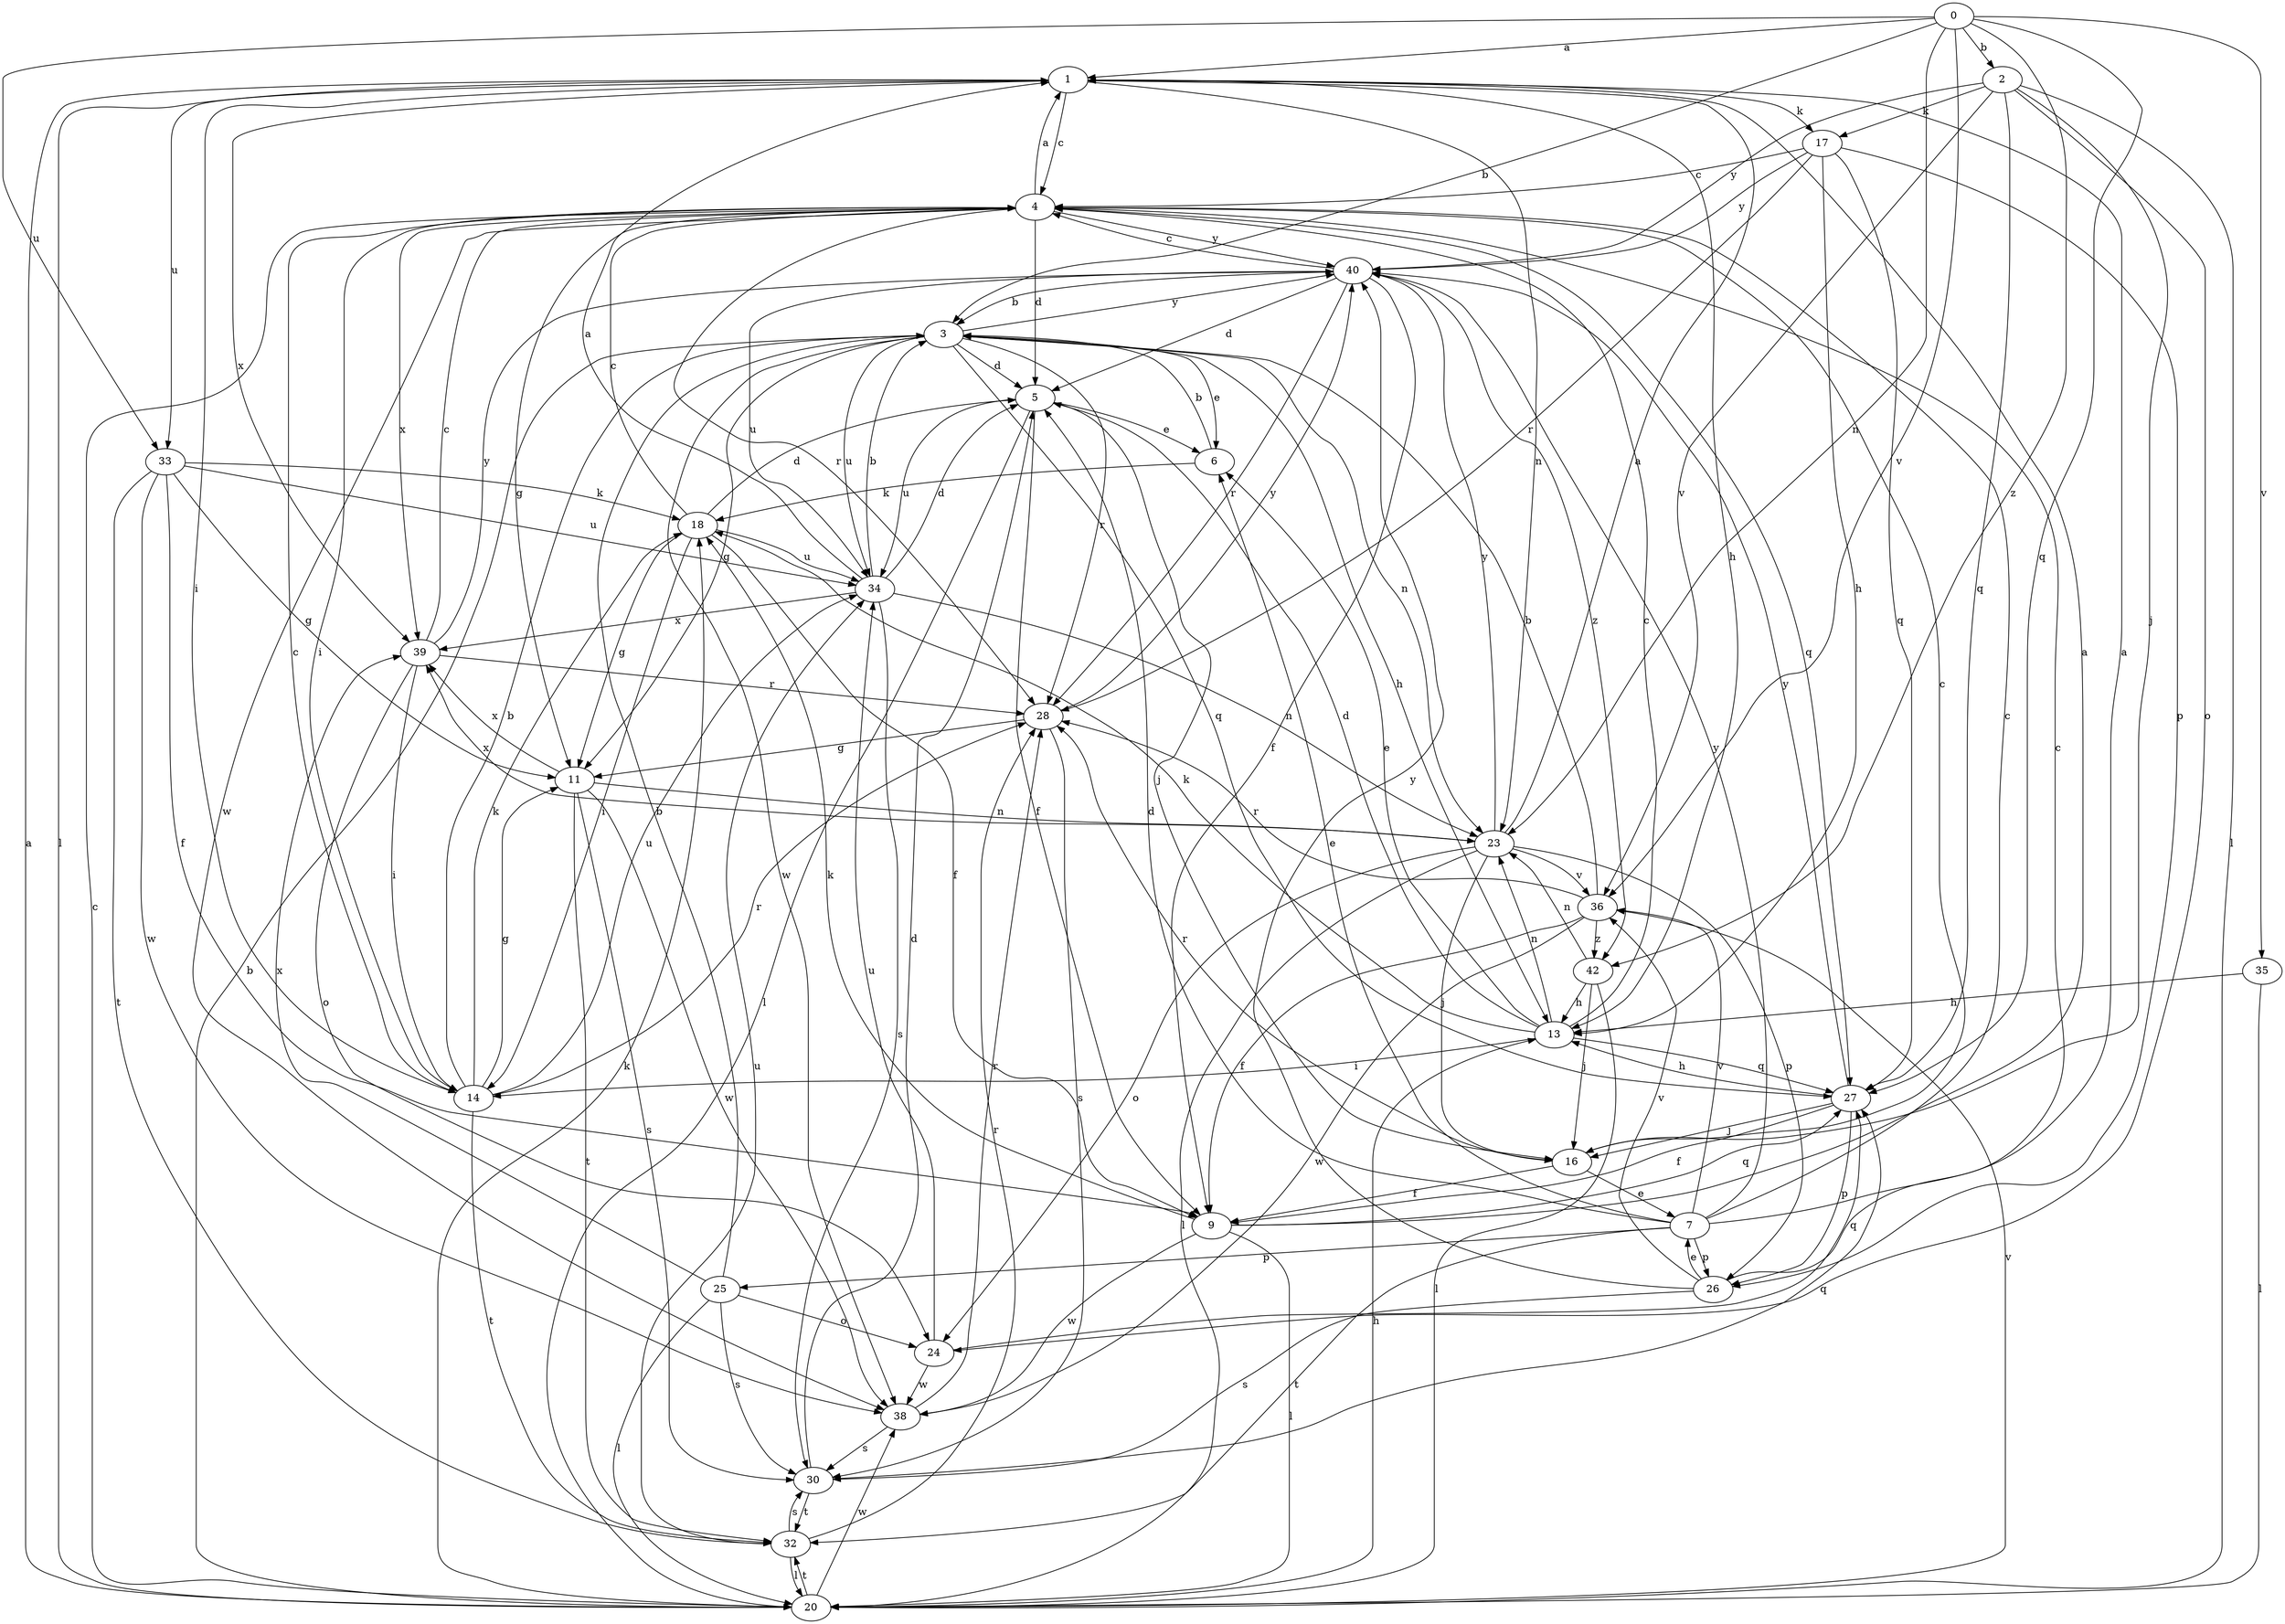 strict digraph  {
0;
1;
2;
3;
4;
5;
6;
7;
9;
11;
13;
14;
16;
17;
18;
20;
23;
24;
25;
26;
27;
28;
30;
32;
33;
34;
35;
36;
38;
39;
40;
42;
0 -> 1  [label=a];
0 -> 2  [label=b];
0 -> 3  [label=b];
0 -> 23  [label=n];
0 -> 27  [label=q];
0 -> 33  [label=u];
0 -> 35  [label=v];
0 -> 36  [label=v];
0 -> 42  [label=z];
1 -> 4  [label=c];
1 -> 13  [label=h];
1 -> 14  [label=i];
1 -> 17  [label=k];
1 -> 20  [label=l];
1 -> 23  [label=n];
1 -> 33  [label=u];
1 -> 39  [label=x];
2 -> 16  [label=j];
2 -> 17  [label=k];
2 -> 20  [label=l];
2 -> 24  [label=o];
2 -> 27  [label=q];
2 -> 36  [label=v];
2 -> 40  [label=y];
3 -> 5  [label=d];
3 -> 6  [label=e];
3 -> 11  [label=g];
3 -> 13  [label=h];
3 -> 23  [label=n];
3 -> 27  [label=q];
3 -> 28  [label=r];
3 -> 34  [label=u];
3 -> 38  [label=w];
3 -> 40  [label=y];
4 -> 1  [label=a];
4 -> 5  [label=d];
4 -> 11  [label=g];
4 -> 14  [label=i];
4 -> 27  [label=q];
4 -> 28  [label=r];
4 -> 38  [label=w];
4 -> 39  [label=x];
4 -> 40  [label=y];
5 -> 6  [label=e];
5 -> 9  [label=f];
5 -> 16  [label=j];
5 -> 20  [label=l];
5 -> 34  [label=u];
6 -> 3  [label=b];
6 -> 18  [label=k];
7 -> 1  [label=a];
7 -> 4  [label=c];
7 -> 5  [label=d];
7 -> 6  [label=e];
7 -> 25  [label=p];
7 -> 26  [label=p];
7 -> 32  [label=t];
7 -> 36  [label=v];
7 -> 40  [label=y];
9 -> 1  [label=a];
9 -> 18  [label=k];
9 -> 20  [label=l];
9 -> 27  [label=q];
9 -> 38  [label=w];
11 -> 23  [label=n];
11 -> 30  [label=s];
11 -> 32  [label=t];
11 -> 38  [label=w];
11 -> 39  [label=x];
13 -> 4  [label=c];
13 -> 5  [label=d];
13 -> 6  [label=e];
13 -> 14  [label=i];
13 -> 18  [label=k];
13 -> 23  [label=n];
13 -> 27  [label=q];
14 -> 3  [label=b];
14 -> 4  [label=c];
14 -> 11  [label=g];
14 -> 18  [label=k];
14 -> 28  [label=r];
14 -> 32  [label=t];
14 -> 34  [label=u];
16 -> 4  [label=c];
16 -> 7  [label=e];
16 -> 9  [label=f];
16 -> 28  [label=r];
17 -> 4  [label=c];
17 -> 13  [label=h];
17 -> 26  [label=p];
17 -> 27  [label=q];
17 -> 28  [label=r];
17 -> 40  [label=y];
18 -> 4  [label=c];
18 -> 5  [label=d];
18 -> 9  [label=f];
18 -> 11  [label=g];
18 -> 14  [label=i];
18 -> 34  [label=u];
20 -> 1  [label=a];
20 -> 3  [label=b];
20 -> 4  [label=c];
20 -> 13  [label=h];
20 -> 18  [label=k];
20 -> 32  [label=t];
20 -> 36  [label=v];
20 -> 38  [label=w];
23 -> 1  [label=a];
23 -> 16  [label=j];
23 -> 20  [label=l];
23 -> 24  [label=o];
23 -> 26  [label=p];
23 -> 36  [label=v];
23 -> 39  [label=x];
23 -> 40  [label=y];
24 -> 27  [label=q];
24 -> 34  [label=u];
24 -> 38  [label=w];
25 -> 3  [label=b];
25 -> 20  [label=l];
25 -> 24  [label=o];
25 -> 30  [label=s];
25 -> 39  [label=x];
26 -> 4  [label=c];
26 -> 7  [label=e];
26 -> 30  [label=s];
26 -> 36  [label=v];
26 -> 40  [label=y];
27 -> 9  [label=f];
27 -> 13  [label=h];
27 -> 16  [label=j];
27 -> 26  [label=p];
27 -> 40  [label=y];
28 -> 11  [label=g];
28 -> 30  [label=s];
28 -> 40  [label=y];
30 -> 5  [label=d];
30 -> 27  [label=q];
30 -> 32  [label=t];
32 -> 20  [label=l];
32 -> 28  [label=r];
32 -> 30  [label=s];
32 -> 34  [label=u];
33 -> 9  [label=f];
33 -> 11  [label=g];
33 -> 18  [label=k];
33 -> 32  [label=t];
33 -> 34  [label=u];
33 -> 38  [label=w];
34 -> 1  [label=a];
34 -> 3  [label=b];
34 -> 5  [label=d];
34 -> 23  [label=n];
34 -> 30  [label=s];
34 -> 39  [label=x];
35 -> 13  [label=h];
35 -> 20  [label=l];
36 -> 3  [label=b];
36 -> 9  [label=f];
36 -> 28  [label=r];
36 -> 38  [label=w];
36 -> 42  [label=z];
38 -> 28  [label=r];
38 -> 30  [label=s];
39 -> 4  [label=c];
39 -> 14  [label=i];
39 -> 24  [label=o];
39 -> 28  [label=r];
39 -> 40  [label=y];
40 -> 3  [label=b];
40 -> 4  [label=c];
40 -> 5  [label=d];
40 -> 9  [label=f];
40 -> 28  [label=r];
40 -> 34  [label=u];
40 -> 42  [label=z];
42 -> 13  [label=h];
42 -> 16  [label=j];
42 -> 20  [label=l];
42 -> 23  [label=n];
}
